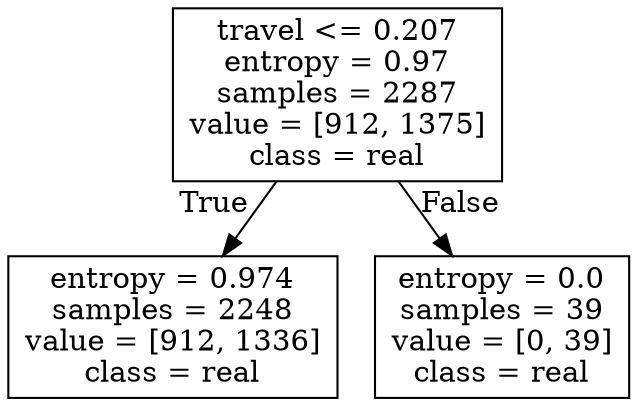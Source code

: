 digraph Tree {
node [shape=box] ;
0 [label="travel <= 0.207\nentropy = 0.97\nsamples = 2287\nvalue = [912, 1375]\nclass = real"] ;
1 [label="entropy = 0.974\nsamples = 2248\nvalue = [912, 1336]\nclass = real"] ;
0 -> 1 [labeldistance=2.5, labelangle=45, headlabel="True"] ;
2 [label="entropy = 0.0\nsamples = 39\nvalue = [0, 39]\nclass = real"] ;
0 -> 2 [labeldistance=2.5, labelangle=-45, headlabel="False"] ;
}